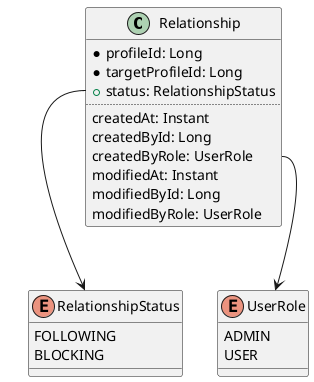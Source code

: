 @startuml
'https://plantuml.com/class-diagram

class Relationship {
  *profileId: Long
  *targetProfileId: Long
  +status: RelationshipStatus
  ..
  createdAt: Instant
  createdById: Long
  createdByRole: UserRole
  modifiedAt: Instant
  modifiedById: Long
  modifiedByRole: UserRole
}

enum RelationshipStatus {
  FOLLOWING
  BLOCKING
}

enum UserRole {
  ADMIN
  USER
}

Relationship::status --> RelationshipStatus
Relationship::createdByRole --> UserRole

note right of Relationship::description
  상태 메시지
end note

note right of Relationship::imagePath
  프로필 이미지 경로
end note

@enduml
